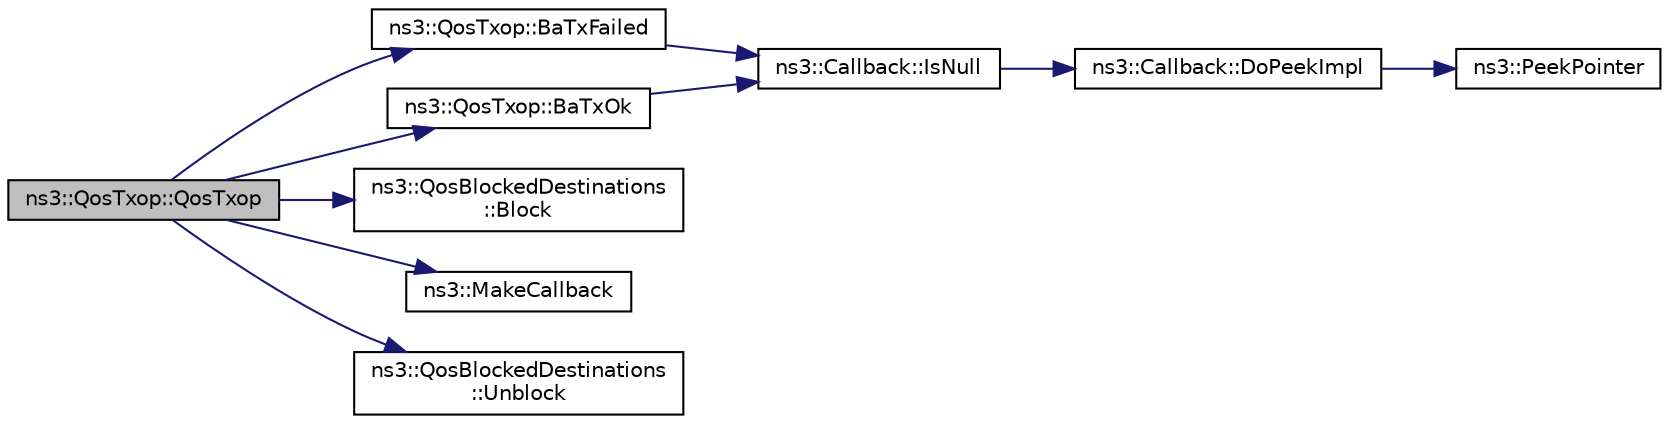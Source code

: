 digraph "ns3::QosTxop::QosTxop"
{
 // LATEX_PDF_SIZE
  edge [fontname="Helvetica",fontsize="10",labelfontname="Helvetica",labelfontsize="10"];
  node [fontname="Helvetica",fontsize="10",shape=record];
  rankdir="LR";
  Node1 [label="ns3::QosTxop::QosTxop",height=0.2,width=0.4,color="black", fillcolor="grey75", style="filled", fontcolor="black",tooltip=" "];
  Node1 -> Node2 [color="midnightblue",fontsize="10",style="solid",fontname="Helvetica"];
  Node2 [label="ns3::QosTxop::BaTxFailed",height=0.2,width=0.4,color="black", fillcolor="white", style="filled",URL="$classns3_1_1_qos_txop.html#aba6400d1e3e912541c4400f9f174619f",tooltip="The packet we sent was successfully received by the receiver."];
  Node2 -> Node3 [color="midnightblue",fontsize="10",style="solid",fontname="Helvetica"];
  Node3 [label="ns3::Callback::IsNull",height=0.2,width=0.4,color="black", fillcolor="white", style="filled",URL="$classns3_1_1_callback.html#a42eb007ca42c35b96daa497d6d42d5f2",tooltip="Check for null implementation."];
  Node3 -> Node4 [color="midnightblue",fontsize="10",style="solid",fontname="Helvetica"];
  Node4 [label="ns3::Callback::DoPeekImpl",height=0.2,width=0.4,color="black", fillcolor="white", style="filled",URL="$classns3_1_1_callback.html#a82de10d58e899c61aec3867f9b1f2f33",tooltip=" "];
  Node4 -> Node5 [color="midnightblue",fontsize="10",style="solid",fontname="Helvetica"];
  Node5 [label="ns3::PeekPointer",height=0.2,width=0.4,color="black", fillcolor="white", style="filled",URL="$namespacens3.html#af2a7557fe9afdd98d8f6f8f6e412cf5a",tooltip=" "];
  Node1 -> Node6 [color="midnightblue",fontsize="10",style="solid",fontname="Helvetica"];
  Node6 [label="ns3::QosTxop::BaTxOk",height=0.2,width=0.4,color="black", fillcolor="white", style="filled",URL="$classns3_1_1_qos_txop.html#ab82cb9fb1b29ed5e1244d14cc5e6cee2",tooltip="The packet we sent was successfully received by the receiver."];
  Node6 -> Node3 [color="midnightblue",fontsize="10",style="solid",fontname="Helvetica"];
  Node1 -> Node7 [color="midnightblue",fontsize="10",style="solid",fontname="Helvetica"];
  Node7 [label="ns3::QosBlockedDestinations\l::Block",height=0.2,width=0.4,color="black", fillcolor="white", style="filled",URL="$classns3_1_1_qos_blocked_destinations.html#a8a419ab1d6732344d06c278de8e1cfd1",tooltip="Block the given destination address and TID from sending (e.g."];
  Node1 -> Node8 [color="midnightblue",fontsize="10",style="solid",fontname="Helvetica"];
  Node8 [label="ns3::MakeCallback",height=0.2,width=0.4,color="black", fillcolor="white", style="filled",URL="$namespacens3.html#af1dde3c04374147fca0cfe3b0766d664",tooltip="Build Callbacks for class method members which take varying numbers of arguments and potentially retu..."];
  Node1 -> Node9 [color="midnightblue",fontsize="10",style="solid",fontname="Helvetica"];
  Node9 [label="ns3::QosBlockedDestinations\l::Unblock",height=0.2,width=0.4,color="black", fillcolor="white", style="filled",URL="$classns3_1_1_qos_blocked_destinations.html#a7f99916eabf1921bfbf14ca9f2ee24aa",tooltip="Un-block the given destination address and TID (e.g."];
}
